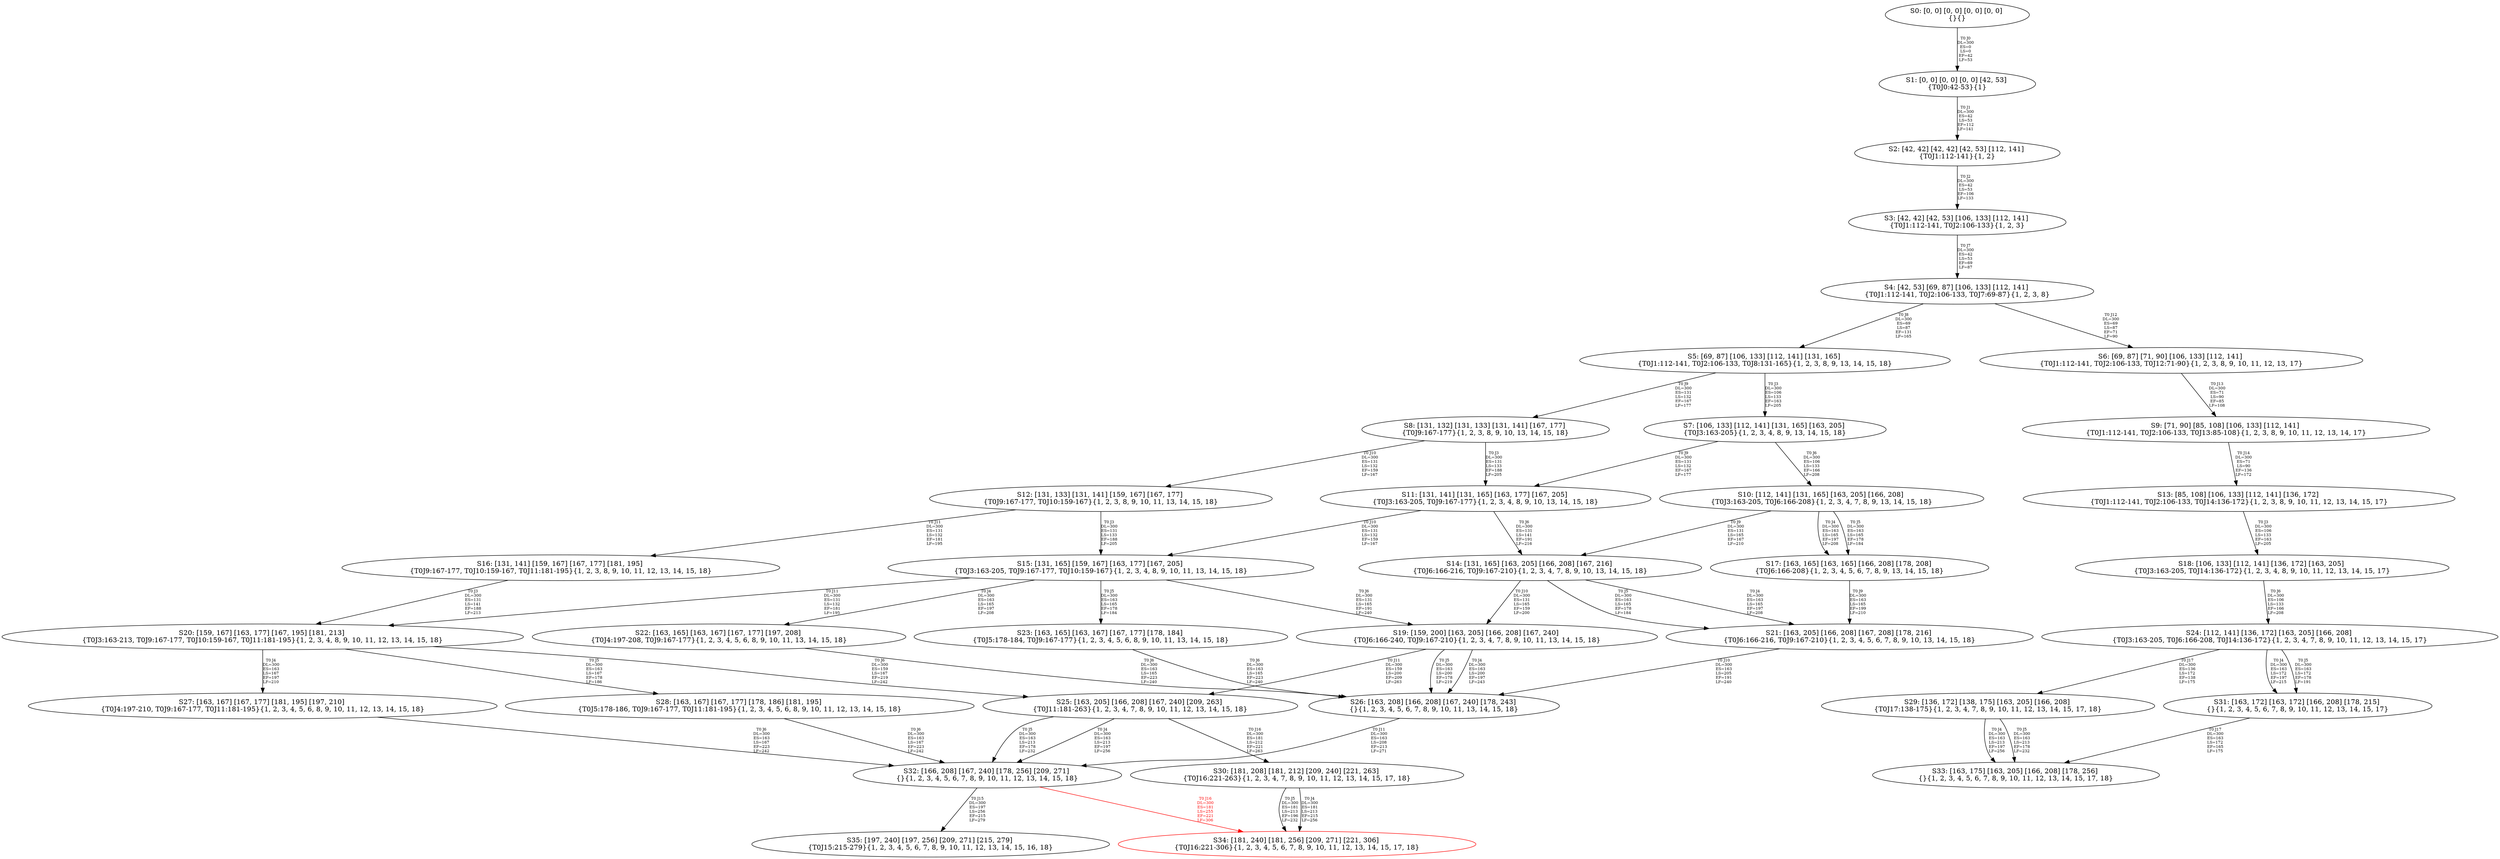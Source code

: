 digraph {
	S0[label="S0: [0, 0] [0, 0] [0, 0] [0, 0] \n{}{}"];
	S1[label="S1: [0, 0] [0, 0] [0, 0] [42, 53] \n{T0J0:42-53}{1}"];
	S2[label="S2: [42, 42] [42, 42] [42, 53] [112, 141] \n{T0J1:112-141}{1, 2}"];
	S3[label="S3: [42, 42] [42, 53] [106, 133] [112, 141] \n{T0J1:112-141, T0J2:106-133}{1, 2, 3}"];
	S4[label="S4: [42, 53] [69, 87] [106, 133] [112, 141] \n{T0J1:112-141, T0J2:106-133, T0J7:69-87}{1, 2, 3, 8}"];
	S5[label="S5: [69, 87] [106, 133] [112, 141] [131, 165] \n{T0J1:112-141, T0J2:106-133, T0J8:131-165}{1, 2, 3, 8, 9, 13, 14, 15, 18}"];
	S6[label="S6: [69, 87] [71, 90] [106, 133] [112, 141] \n{T0J1:112-141, T0J2:106-133, T0J12:71-90}{1, 2, 3, 8, 9, 10, 11, 12, 13, 17}"];
	S7[label="S7: [106, 133] [112, 141] [131, 165] [163, 205] \n{T0J3:163-205}{1, 2, 3, 4, 8, 9, 13, 14, 15, 18}"];
	S8[label="S8: [131, 132] [131, 133] [131, 141] [167, 177] \n{T0J9:167-177}{1, 2, 3, 8, 9, 10, 13, 14, 15, 18}"];
	S9[label="S9: [71, 90] [85, 108] [106, 133] [112, 141] \n{T0J1:112-141, T0J2:106-133, T0J13:85-108}{1, 2, 3, 8, 9, 10, 11, 12, 13, 14, 17}"];
	S10[label="S10: [112, 141] [131, 165] [163, 205] [166, 208] \n{T0J3:163-205, T0J6:166-208}{1, 2, 3, 4, 7, 8, 9, 13, 14, 15, 18}"];
	S11[label="S11: [131, 141] [131, 165] [163, 177] [167, 205] \n{T0J3:163-205, T0J9:167-177}{1, 2, 3, 4, 8, 9, 10, 13, 14, 15, 18}"];
	S12[label="S12: [131, 133] [131, 141] [159, 167] [167, 177] \n{T0J9:167-177, T0J10:159-167}{1, 2, 3, 8, 9, 10, 11, 13, 14, 15, 18}"];
	S13[label="S13: [85, 108] [106, 133] [112, 141] [136, 172] \n{T0J1:112-141, T0J2:106-133, T0J14:136-172}{1, 2, 3, 8, 9, 10, 11, 12, 13, 14, 15, 17}"];
	S14[label="S14: [131, 165] [163, 205] [166, 208] [167, 216] \n{T0J6:166-216, T0J9:167-210}{1, 2, 3, 4, 7, 8, 9, 10, 13, 14, 15, 18}"];
	S15[label="S15: [131, 165] [159, 167] [163, 177] [167, 205] \n{T0J3:163-205, T0J9:167-177, T0J10:159-167}{1, 2, 3, 4, 8, 9, 10, 11, 13, 14, 15, 18}"];
	S16[label="S16: [131, 141] [159, 167] [167, 177] [181, 195] \n{T0J9:167-177, T0J10:159-167, T0J11:181-195}{1, 2, 3, 8, 9, 10, 11, 12, 13, 14, 15, 18}"];
	S17[label="S17: [163, 165] [163, 165] [166, 208] [178, 208] \n{T0J6:166-208}{1, 2, 3, 4, 5, 6, 7, 8, 9, 13, 14, 15, 18}"];
	S18[label="S18: [106, 133] [112, 141] [136, 172] [163, 205] \n{T0J3:163-205, T0J14:136-172}{1, 2, 3, 4, 8, 9, 10, 11, 12, 13, 14, 15, 17}"];
	S19[label="S19: [159, 200] [163, 205] [166, 208] [167, 240] \n{T0J6:166-240, T0J9:167-210}{1, 2, 3, 4, 7, 8, 9, 10, 11, 13, 14, 15, 18}"];
	S20[label="S20: [159, 167] [163, 177] [167, 195] [181, 213] \n{T0J3:163-213, T0J9:167-177, T0J10:159-167, T0J11:181-195}{1, 2, 3, 4, 8, 9, 10, 11, 12, 13, 14, 15, 18}"];
	S21[label="S21: [163, 205] [166, 208] [167, 208] [178, 216] \n{T0J6:166-216, T0J9:167-210}{1, 2, 3, 4, 5, 6, 7, 8, 9, 10, 13, 14, 15, 18}"];
	S22[label="S22: [163, 165] [163, 167] [167, 177] [197, 208] \n{T0J4:197-208, T0J9:167-177}{1, 2, 3, 4, 5, 6, 8, 9, 10, 11, 13, 14, 15, 18}"];
	S23[label="S23: [163, 165] [163, 167] [167, 177] [178, 184] \n{T0J5:178-184, T0J9:167-177}{1, 2, 3, 4, 5, 6, 8, 9, 10, 11, 13, 14, 15, 18}"];
	S24[label="S24: [112, 141] [136, 172] [163, 205] [166, 208] \n{T0J3:163-205, T0J6:166-208, T0J14:136-172}{1, 2, 3, 4, 7, 8, 9, 10, 11, 12, 13, 14, 15, 17}"];
	S25[label="S25: [163, 205] [166, 208] [167, 240] [209, 263] \n{T0J11:181-263}{1, 2, 3, 4, 7, 8, 9, 10, 11, 12, 13, 14, 15, 18}"];
	S26[label="S26: [163, 208] [166, 208] [167, 240] [178, 243] \n{}{1, 2, 3, 4, 5, 6, 7, 8, 9, 10, 11, 13, 14, 15, 18}"];
	S27[label="S27: [163, 167] [167, 177] [181, 195] [197, 210] \n{T0J4:197-210, T0J9:167-177, T0J11:181-195}{1, 2, 3, 4, 5, 6, 8, 9, 10, 11, 12, 13, 14, 15, 18}"];
	S28[label="S28: [163, 167] [167, 177] [178, 186] [181, 195] \n{T0J5:178-186, T0J9:167-177, T0J11:181-195}{1, 2, 3, 4, 5, 6, 8, 9, 10, 11, 12, 13, 14, 15, 18}"];
	S29[label="S29: [136, 172] [138, 175] [163, 205] [166, 208] \n{T0J17:138-175}{1, 2, 3, 4, 7, 8, 9, 10, 11, 12, 13, 14, 15, 17, 18}"];
	S30[label="S30: [181, 208] [181, 212] [209, 240] [221, 263] \n{T0J16:221-263}{1, 2, 3, 4, 7, 8, 9, 10, 11, 12, 13, 14, 15, 17, 18}"];
	S31[label="S31: [163, 172] [163, 172] [166, 208] [178, 215] \n{}{1, 2, 3, 4, 5, 6, 7, 8, 9, 10, 11, 12, 13, 14, 15, 17}"];
	S32[label="S32: [166, 208] [167, 240] [178, 256] [209, 271] \n{}{1, 2, 3, 4, 5, 6, 7, 8, 9, 10, 11, 12, 13, 14, 15, 18}"];
	S33[label="S33: [163, 175] [163, 205] [166, 208] [178, 256] \n{}{1, 2, 3, 4, 5, 6, 7, 8, 9, 10, 11, 12, 13, 14, 15, 17, 18}"];
	S34[label="S34: [181, 240] [181, 256] [209, 271] [221, 306] \n{T0J16:221-306}{1, 2, 3, 4, 5, 6, 7, 8, 9, 10, 11, 12, 13, 14, 15, 17, 18}"];
	S35[label="S35: [197, 240] [197, 256] [209, 271] [215, 279] \n{T0J15:215-279}{1, 2, 3, 4, 5, 6, 7, 8, 9, 10, 11, 12, 13, 14, 15, 16, 18}"];
	S0 -> S1[label="T0 J0\nDL=300\nES=0\nLS=0\nEF=42\nLF=53",fontsize=8];
	S1 -> S2[label="T0 J1\nDL=300\nES=42\nLS=53\nEF=112\nLF=141",fontsize=8];
	S2 -> S3[label="T0 J2\nDL=300\nES=42\nLS=53\nEF=106\nLF=133",fontsize=8];
	S3 -> S4[label="T0 J7\nDL=300\nES=42\nLS=53\nEF=69\nLF=87",fontsize=8];
	S4 -> S5[label="T0 J8\nDL=300\nES=69\nLS=87\nEF=131\nLF=165",fontsize=8];
	S4 -> S6[label="T0 J12\nDL=300\nES=69\nLS=87\nEF=71\nLF=90",fontsize=8];
	S5 -> S7[label="T0 J3\nDL=300\nES=106\nLS=133\nEF=163\nLF=205",fontsize=8];
	S5 -> S8[label="T0 J9\nDL=300\nES=131\nLS=132\nEF=167\nLF=177",fontsize=8];
	S6 -> S9[label="T0 J13\nDL=300\nES=71\nLS=90\nEF=85\nLF=108",fontsize=8];
	S7 -> S10[label="T0 J6\nDL=300\nES=106\nLS=133\nEF=166\nLF=208",fontsize=8];
	S7 -> S11[label="T0 J9\nDL=300\nES=131\nLS=132\nEF=167\nLF=177",fontsize=8];
	S8 -> S11[label="T0 J3\nDL=300\nES=131\nLS=133\nEF=188\nLF=205",fontsize=8];
	S8 -> S12[label="T0 J10\nDL=300\nES=131\nLS=132\nEF=159\nLF=167",fontsize=8];
	S9 -> S13[label="T0 J14\nDL=300\nES=71\nLS=90\nEF=136\nLF=172",fontsize=8];
	S10 -> S17[label="T0 J4\nDL=300\nES=163\nLS=165\nEF=197\nLF=208",fontsize=8];
	S10 -> S17[label="T0 J5\nDL=300\nES=163\nLS=165\nEF=178\nLF=184",fontsize=8];
	S10 -> S14[label="T0 J9\nDL=300\nES=131\nLS=165\nEF=167\nLF=210",fontsize=8];
	S11 -> S14[label="T0 J6\nDL=300\nES=131\nLS=141\nEF=191\nLF=216",fontsize=8];
	S11 -> S15[label="T0 J10\nDL=300\nES=131\nLS=132\nEF=159\nLF=167",fontsize=8];
	S12 -> S15[label="T0 J3\nDL=300\nES=131\nLS=133\nEF=188\nLF=205",fontsize=8];
	S12 -> S16[label="T0 J11\nDL=300\nES=131\nLS=132\nEF=181\nLF=195",fontsize=8];
	S13 -> S18[label="T0 J3\nDL=300\nES=106\nLS=133\nEF=163\nLF=205",fontsize=8];
	S14 -> S21[label="T0 J4\nDL=300\nES=163\nLS=165\nEF=197\nLF=208",fontsize=8];
	S14 -> S21[label="T0 J5\nDL=300\nES=163\nLS=165\nEF=178\nLF=184",fontsize=8];
	S14 -> S19[label="T0 J10\nDL=300\nES=131\nLS=165\nEF=159\nLF=200",fontsize=8];
	S15 -> S22[label="T0 J4\nDL=300\nES=163\nLS=165\nEF=197\nLF=208",fontsize=8];
	S15 -> S23[label="T0 J5\nDL=300\nES=163\nLS=165\nEF=178\nLF=184",fontsize=8];
	S15 -> S19[label="T0 J6\nDL=300\nES=131\nLS=165\nEF=191\nLF=240",fontsize=8];
	S15 -> S20[label="T0 J11\nDL=300\nES=131\nLS=132\nEF=181\nLF=195",fontsize=8];
	S16 -> S20[label="T0 J3\nDL=300\nES=131\nLS=141\nEF=188\nLF=213",fontsize=8];
	S17 -> S21[label="T0 J9\nDL=300\nES=163\nLS=165\nEF=199\nLF=210",fontsize=8];
	S18 -> S24[label="T0 J6\nDL=300\nES=106\nLS=133\nEF=166\nLF=208",fontsize=8];
	S19 -> S26[label="T0 J4\nDL=300\nES=163\nLS=200\nEF=197\nLF=243",fontsize=8];
	S19 -> S26[label="T0 J5\nDL=300\nES=163\nLS=200\nEF=178\nLF=219",fontsize=8];
	S19 -> S25[label="T0 J11\nDL=300\nES=159\nLS=200\nEF=209\nLF=263",fontsize=8];
	S20 -> S27[label="T0 J4\nDL=300\nES=163\nLS=167\nEF=197\nLF=210",fontsize=8];
	S20 -> S28[label="T0 J5\nDL=300\nES=163\nLS=167\nEF=178\nLF=186",fontsize=8];
	S20 -> S25[label="T0 J6\nDL=300\nES=159\nLS=167\nEF=219\nLF=242",fontsize=8];
	S21 -> S26[label="T0 J10\nDL=300\nES=163\nLS=205\nEF=191\nLF=240",fontsize=8];
	S22 -> S26[label="T0 J6\nDL=300\nES=163\nLS=165\nEF=223\nLF=240",fontsize=8];
	S23 -> S26[label="T0 J6\nDL=300\nES=163\nLS=165\nEF=223\nLF=240",fontsize=8];
	S24 -> S31[label="T0 J4\nDL=300\nES=163\nLS=172\nEF=197\nLF=215",fontsize=8];
	S24 -> S31[label="T0 J5\nDL=300\nES=163\nLS=172\nEF=178\nLF=191",fontsize=8];
	S24 -> S29[label="T0 J17\nDL=300\nES=136\nLS=172\nEF=138\nLF=175",fontsize=8];
	S25 -> S32[label="T0 J4\nDL=300\nES=163\nLS=213\nEF=197\nLF=256",fontsize=8];
	S25 -> S32[label="T0 J5\nDL=300\nES=163\nLS=213\nEF=178\nLF=232",fontsize=8];
	S25 -> S30[label="T0 J16\nDL=300\nES=181\nLS=212\nEF=221\nLF=263",fontsize=8];
	S26 -> S32[label="T0 J11\nDL=300\nES=163\nLS=208\nEF=213\nLF=271",fontsize=8];
	S27 -> S32[label="T0 J6\nDL=300\nES=163\nLS=167\nEF=223\nLF=242",fontsize=8];
	S28 -> S32[label="T0 J6\nDL=300\nES=163\nLS=167\nEF=223\nLF=242",fontsize=8];
	S29 -> S33[label="T0 J4\nDL=300\nES=163\nLS=213\nEF=197\nLF=256",fontsize=8];
	S29 -> S33[label="T0 J5\nDL=300\nES=163\nLS=213\nEF=178\nLF=232",fontsize=8];
	S30 -> S34[label="T0 J4\nDL=300\nES=181\nLS=213\nEF=215\nLF=256",fontsize=8];
	S30 -> S34[label="T0 J5\nDL=300\nES=181\nLS=213\nEF=196\nLF=232",fontsize=8];
	S31 -> S33[label="T0 J17\nDL=300\nES=163\nLS=172\nEF=165\nLF=175",fontsize=8];
	S32 -> S35[label="T0 J15\nDL=300\nES=197\nLS=256\nEF=215\nLF=279",fontsize=8];
	S32 -> S34[label="T0 J16\nDL=300\nES=181\nLS=255\nEF=221\nLF=306",color=Red,fontcolor=Red,fontsize=8];
S34[color=Red];
}
